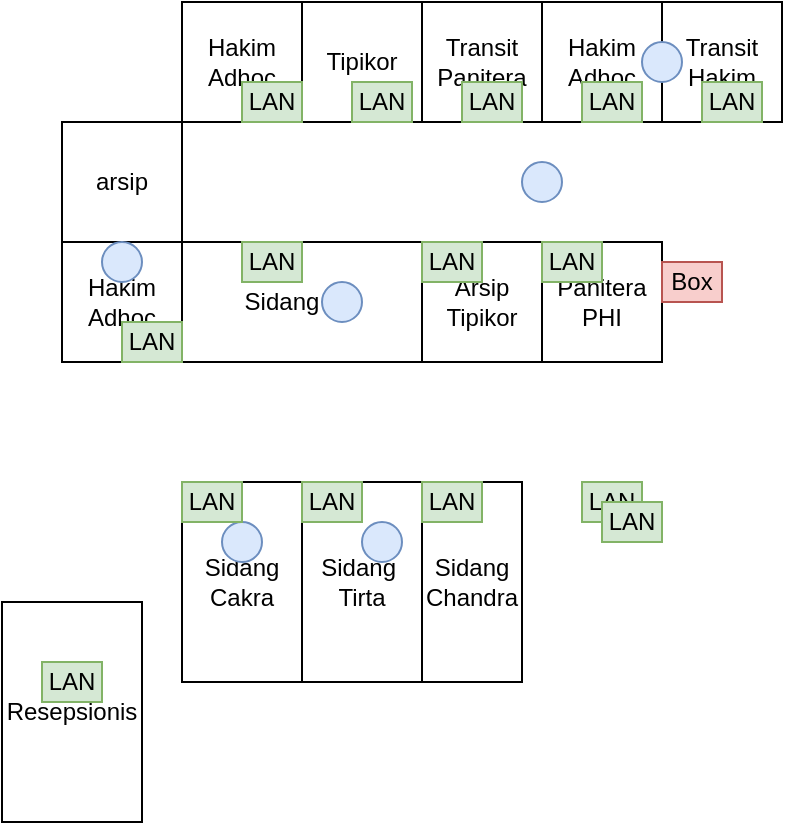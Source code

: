 <mxfile version="28.2.3">
  <diagram name="Halaman-1" id="az54pb0F4cr5IwkwVd1K">
    <mxGraphModel dx="537" dy="477" grid="1" gridSize="10" guides="1" tooltips="1" connect="1" arrows="1" fold="1" page="1" pageScale="1" pageWidth="827" pageHeight="1169" math="0" shadow="0">
      <root>
        <mxCell id="0" />
        <mxCell id="1" parent="0" />
        <mxCell id="dwwiyGuOX5f8FYx5m3xg-1" value="Hakim Adhoc" style="rounded=0;whiteSpace=wrap;html=1;" parent="1" vertex="1">
          <mxGeometry x="460" y="80" width="60" height="60" as="geometry" />
        </mxCell>
        <mxCell id="dwwiyGuOX5f8FYx5m3xg-2" value="Tipikor" style="rounded=0;whiteSpace=wrap;html=1;" parent="1" vertex="1">
          <mxGeometry x="520" y="80" width="60" height="60" as="geometry" />
        </mxCell>
        <mxCell id="dwwiyGuOX5f8FYx5m3xg-3" value="Transit Panitera" style="rounded=0;whiteSpace=wrap;html=1;" parent="1" vertex="1">
          <mxGeometry x="580" y="80" width="60" height="60" as="geometry" />
        </mxCell>
        <mxCell id="dwwiyGuOX5f8FYx5m3xg-4" value="Hakim Adhoc" style="rounded=0;whiteSpace=wrap;html=1;" parent="1" vertex="1">
          <mxGeometry x="640" y="80" width="60" height="60" as="geometry" />
        </mxCell>
        <mxCell id="dwwiyGuOX5f8FYx5m3xg-5" value="Transit Hakim" style="rounded=0;whiteSpace=wrap;html=1;" parent="1" vertex="1">
          <mxGeometry x="700" y="80" width="60" height="60" as="geometry" />
        </mxCell>
        <mxCell id="dwwiyGuOX5f8FYx5m3xg-6" value="arsip" style="rounded=0;whiteSpace=wrap;html=1;" parent="1" vertex="1">
          <mxGeometry x="400" y="140" width="60" height="60" as="geometry" />
        </mxCell>
        <mxCell id="dwwiyGuOX5f8FYx5m3xg-7" value="Hakim Adhoc" style="rounded=0;whiteSpace=wrap;html=1;" parent="1" vertex="1">
          <mxGeometry x="400" y="200" width="60" height="60" as="geometry" />
        </mxCell>
        <mxCell id="dwwiyGuOX5f8FYx5m3xg-8" value="Sidang Lt2" style="rounded=0;whiteSpace=wrap;html=1;" parent="1" vertex="1">
          <mxGeometry x="460" y="200" width="120" height="60" as="geometry" />
        </mxCell>
        <mxCell id="dwwiyGuOX5f8FYx5m3xg-9" value="Arsip Tipikor" style="rounded=0;whiteSpace=wrap;html=1;" parent="1" vertex="1">
          <mxGeometry x="580" y="200" width="60" height="60" as="geometry" />
        </mxCell>
        <mxCell id="dwwiyGuOX5f8FYx5m3xg-10" value="Panitera PHI" style="rounded=0;whiteSpace=wrap;html=1;" parent="1" vertex="1">
          <mxGeometry x="640" y="200" width="60" height="60" as="geometry" />
        </mxCell>
        <mxCell id="dwwiyGuOX5f8FYx5m3xg-11" value="Sidang&lt;div&gt;Cakra&lt;/div&gt;" style="rounded=0;whiteSpace=wrap;html=1;" parent="1" vertex="1">
          <mxGeometry x="460" y="320" width="60" height="100" as="geometry" />
        </mxCell>
        <mxCell id="dwwiyGuOX5f8FYx5m3xg-12" value="Sidang&amp;nbsp;&lt;div&gt;Tirta&lt;/div&gt;" style="rounded=0;whiteSpace=wrap;html=1;" parent="1" vertex="1">
          <mxGeometry x="520" y="320" width="60" height="100" as="geometry" />
        </mxCell>
        <mxCell id="dwwiyGuOX5f8FYx5m3xg-13" value="Sidang&lt;div&gt;Chandra&lt;/div&gt;" style="rounded=0;whiteSpace=wrap;html=1;" parent="1" vertex="1">
          <mxGeometry x="580" y="320" width="50" height="100" as="geometry" />
        </mxCell>
        <mxCell id="dwwiyGuOX5f8FYx5m3xg-14" value="" style="ellipse;whiteSpace=wrap;html=1;aspect=fixed;fillColor=#dae8fc;strokeColor=#6c8ebf;" parent="1" vertex="1">
          <mxGeometry x="690" y="100" width="20" height="20" as="geometry" />
        </mxCell>
        <mxCell id="dwwiyGuOX5f8FYx5m3xg-15" value="" style="ellipse;whiteSpace=wrap;html=1;aspect=fixed;fillColor=#dae8fc;strokeColor=#6c8ebf;" parent="1" vertex="1">
          <mxGeometry x="630" y="160" width="20" height="20" as="geometry" />
        </mxCell>
        <mxCell id="dwwiyGuOX5f8FYx5m3xg-16" value="" style="ellipse;whiteSpace=wrap;html=1;aspect=fixed;fillColor=#dae8fc;strokeColor=#6c8ebf;" parent="1" vertex="1">
          <mxGeometry x="530" y="220" width="20" height="20" as="geometry" />
        </mxCell>
        <mxCell id="dwwiyGuOX5f8FYx5m3xg-17" value="" style="ellipse;whiteSpace=wrap;html=1;aspect=fixed;fillColor=#dae8fc;strokeColor=#6c8ebf;" parent="1" vertex="1">
          <mxGeometry x="420" y="200" width="20" height="20" as="geometry" />
        </mxCell>
        <mxCell id="dwwiyGuOX5f8FYx5m3xg-18" value="" style="ellipse;whiteSpace=wrap;html=1;aspect=fixed;fillColor=#dae8fc;strokeColor=#6c8ebf;" parent="1" vertex="1">
          <mxGeometry x="480" y="340" width="20" height="20" as="geometry" />
        </mxCell>
        <mxCell id="dwwiyGuOX5f8FYx5m3xg-19" value="" style="ellipse;whiteSpace=wrap;html=1;aspect=fixed;fillColor=#dae8fc;strokeColor=#6c8ebf;" parent="1" vertex="1">
          <mxGeometry x="550" y="340" width="20" height="20" as="geometry" />
        </mxCell>
        <mxCell id="dwwiyGuOX5f8FYx5m3xg-20" value="Resepsionis" style="rounded=0;whiteSpace=wrap;html=1;" parent="1" vertex="1">
          <mxGeometry x="370" y="380" width="70" height="110" as="geometry" />
        </mxCell>
        <mxCell id="dwwiyGuOX5f8FYx5m3xg-21" value="Box" style="rounded=0;whiteSpace=wrap;html=1;fillColor=#f8cecc;strokeColor=#b85450;" parent="1" vertex="1">
          <mxGeometry x="700" y="210" width="30" height="20" as="geometry" />
        </mxCell>
        <mxCell id="c6YKjnEwWRtL6LQTd_iY-9" value="LAN" style="rounded=0;whiteSpace=wrap;html=1;fillColor=#d5e8d4;strokeColor=#82b366;" vertex="1" parent="1">
          <mxGeometry x="660" y="320" width="30" height="20" as="geometry" />
        </mxCell>
        <mxCell id="c6YKjnEwWRtL6LQTd_iY-10" value="LAN" style="rounded=0;whiteSpace=wrap;html=1;fillColor=#d5e8d4;strokeColor=#82b366;" vertex="1" parent="1">
          <mxGeometry x="670" y="330" width="30" height="20" as="geometry" />
        </mxCell>
        <mxCell id="c6YKjnEwWRtL6LQTd_iY-11" value="LAN" style="rounded=0;whiteSpace=wrap;html=1;fillColor=#d5e8d4;strokeColor=#82b366;" vertex="1" parent="1">
          <mxGeometry x="430" y="240" width="30" height="20" as="geometry" />
        </mxCell>
        <mxCell id="c6YKjnEwWRtL6LQTd_iY-12" value="LAN" style="rounded=0;whiteSpace=wrap;html=1;fillColor=#d5e8d4;strokeColor=#82b366;" vertex="1" parent="1">
          <mxGeometry x="490" y="120" width="30" height="20" as="geometry" />
        </mxCell>
        <mxCell id="c6YKjnEwWRtL6LQTd_iY-13" value="LAN" style="rounded=0;whiteSpace=wrap;html=1;fillColor=#d5e8d4;strokeColor=#82b366;" vertex="1" parent="1">
          <mxGeometry x="390" y="410" width="30" height="20" as="geometry" />
        </mxCell>
        <mxCell id="c6YKjnEwWRtL6LQTd_iY-14" value="LAN" style="rounded=0;whiteSpace=wrap;html=1;fillColor=#d5e8d4;strokeColor=#82b366;" vertex="1" parent="1">
          <mxGeometry x="520" y="320" width="30" height="20" as="geometry" />
        </mxCell>
        <mxCell id="c6YKjnEwWRtL6LQTd_iY-15" value="LAN" style="rounded=0;whiteSpace=wrap;html=1;fillColor=#d5e8d4;strokeColor=#82b366;" vertex="1" parent="1">
          <mxGeometry x="640" y="200" width="30" height="20" as="geometry" />
        </mxCell>
        <mxCell id="c6YKjnEwWRtL6LQTd_iY-16" value="LAN" style="rounded=0;whiteSpace=wrap;html=1;fillColor=#d5e8d4;strokeColor=#82b366;" vertex="1" parent="1">
          <mxGeometry x="720" y="120" width="30" height="20" as="geometry" />
        </mxCell>
        <mxCell id="c6YKjnEwWRtL6LQTd_iY-17" value="LAN" style="rounded=0;whiteSpace=wrap;html=1;fillColor=#d5e8d4;strokeColor=#82b366;" vertex="1" parent="1">
          <mxGeometry x="580" y="320" width="30" height="20" as="geometry" />
        </mxCell>
        <mxCell id="c6YKjnEwWRtL6LQTd_iY-18" value="LAN" style="rounded=0;whiteSpace=wrap;html=1;fillColor=#d5e8d4;strokeColor=#82b366;" vertex="1" parent="1">
          <mxGeometry x="580" y="200" width="30" height="20" as="geometry" />
        </mxCell>
        <mxCell id="c6YKjnEwWRtL6LQTd_iY-19" value="LAN" style="rounded=0;whiteSpace=wrap;html=1;fillColor=#d5e8d4;strokeColor=#82b366;" vertex="1" parent="1">
          <mxGeometry x="660" y="120" width="30" height="20" as="geometry" />
        </mxCell>
        <mxCell id="c6YKjnEwWRtL6LQTd_iY-20" value="LAN" style="rounded=0;whiteSpace=wrap;html=1;fillColor=#d5e8d4;strokeColor=#82b366;" vertex="1" parent="1">
          <mxGeometry x="600" y="120" width="30" height="20" as="geometry" />
        </mxCell>
        <mxCell id="c6YKjnEwWRtL6LQTd_iY-21" value="LAN" style="rounded=0;whiteSpace=wrap;html=1;fillColor=#d5e8d4;strokeColor=#82b366;" vertex="1" parent="1">
          <mxGeometry x="460" y="320" width="30" height="20" as="geometry" />
        </mxCell>
        <mxCell id="c6YKjnEwWRtL6LQTd_iY-22" value="LAN" style="rounded=0;whiteSpace=wrap;html=1;fillColor=#d5e8d4;strokeColor=#82b366;" vertex="1" parent="1">
          <mxGeometry x="490" y="200" width="30" height="20" as="geometry" />
        </mxCell>
        <mxCell id="c6YKjnEwWRtL6LQTd_iY-24" value="LAN" style="rounded=0;whiteSpace=wrap;html=1;fillColor=#d5e8d4;strokeColor=#82b366;" vertex="1" parent="1">
          <mxGeometry x="545" y="120" width="30" height="20" as="geometry" />
        </mxCell>
      </root>
    </mxGraphModel>
  </diagram>
</mxfile>
